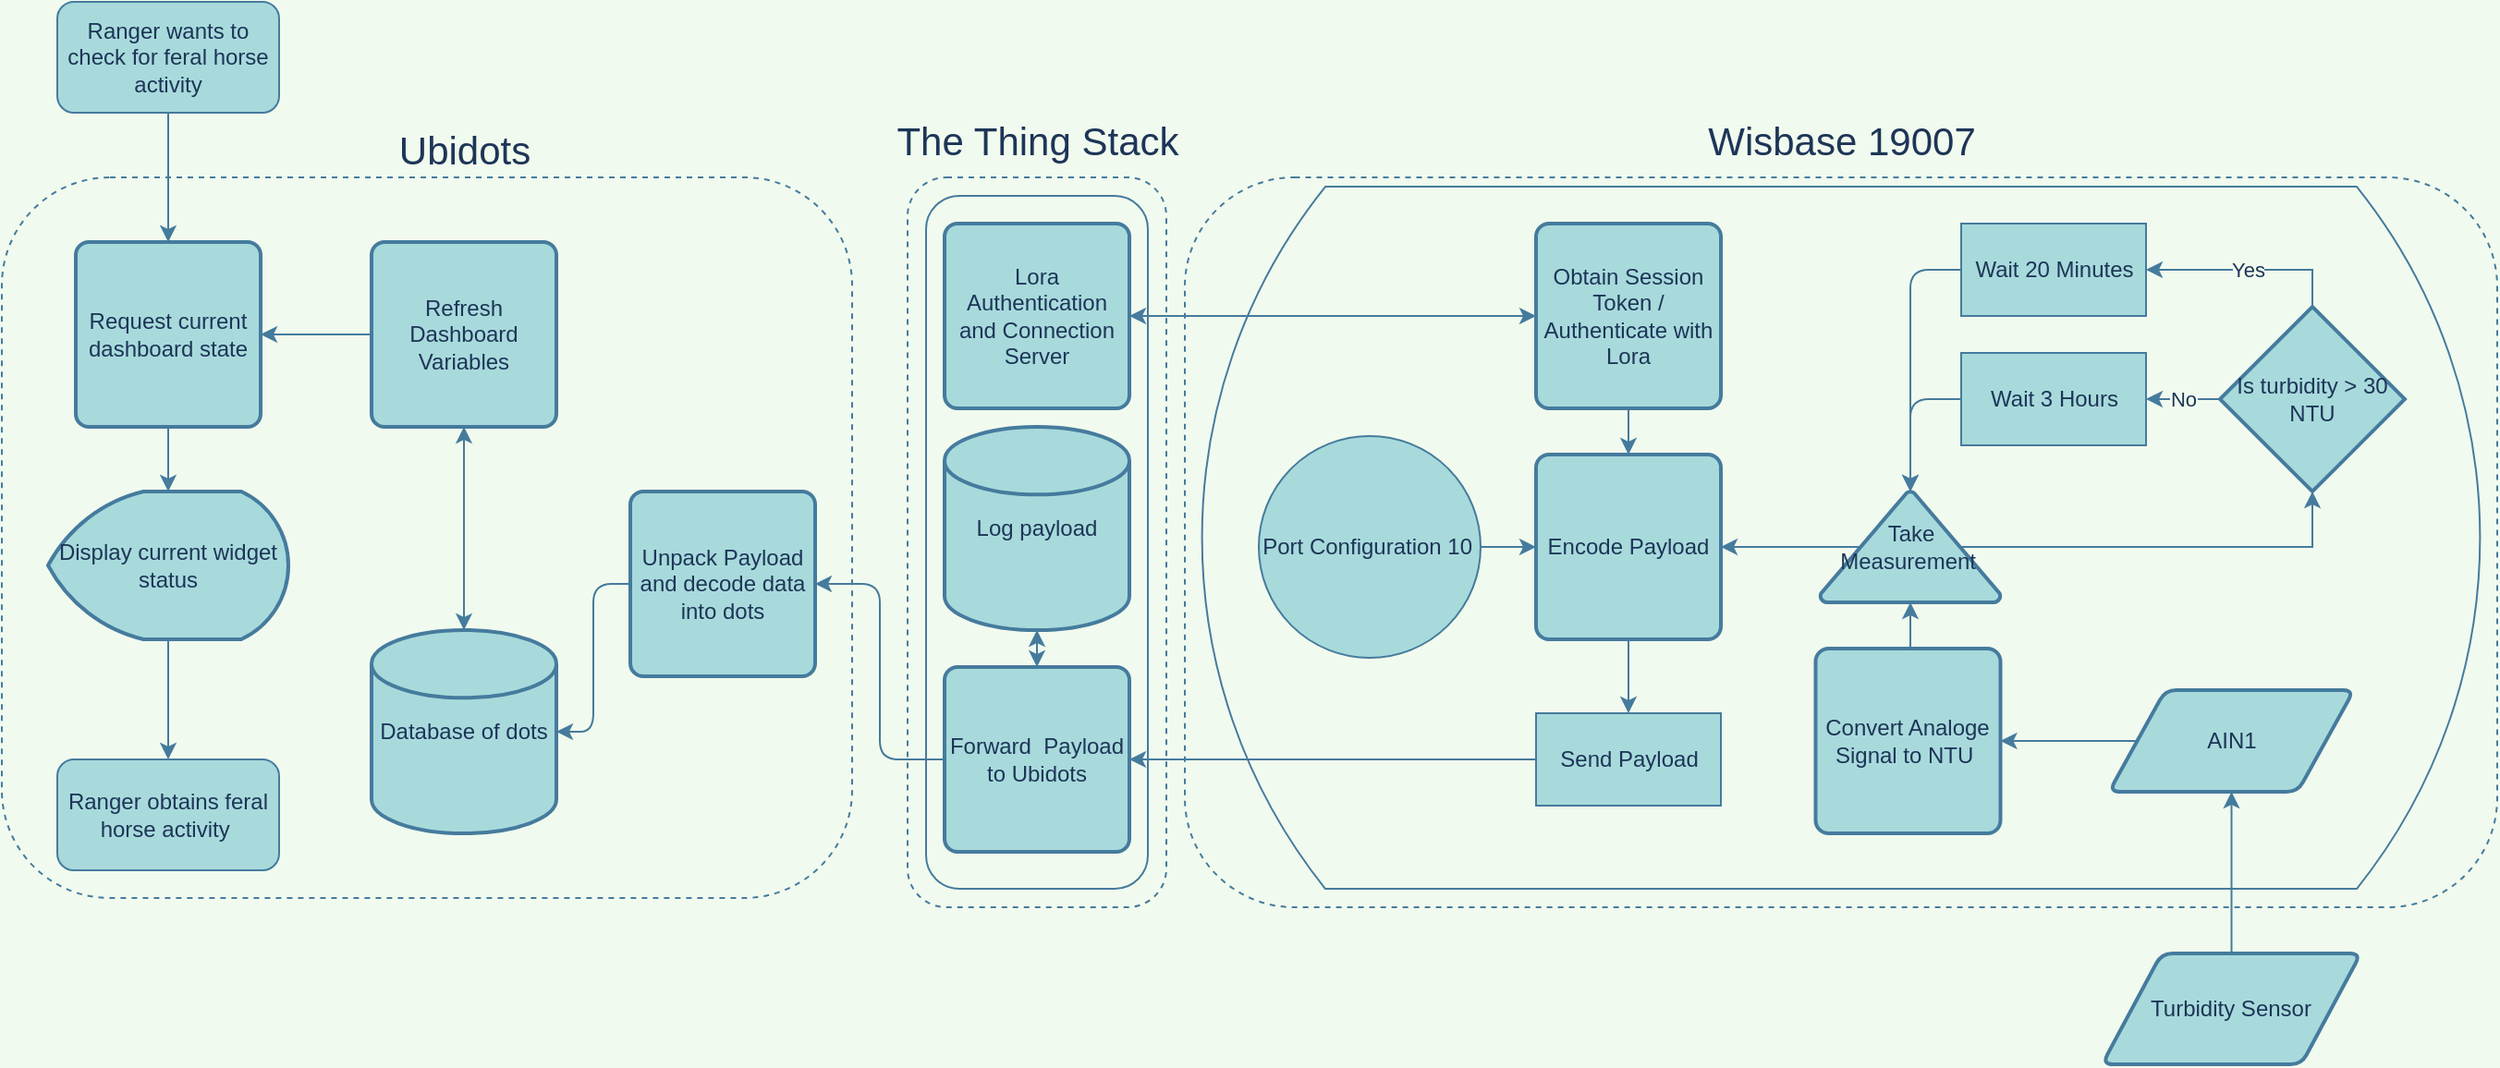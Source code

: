 <mxfile version="20.5.3" type="github">
  <diagram id="7vEmmBMwteaAKaB9VDx5" name="Page-1">
    <mxGraphModel dx="1351" dy="921" grid="1" gridSize="10" guides="1" tooltips="1" connect="1" arrows="1" fold="1" page="1" pageScale="1" pageWidth="827" pageHeight="1169" background="#F1FAEE" math="0" shadow="0">
      <root>
        <mxCell id="0" />
        <mxCell id="1" parent="0" />
        <mxCell id="h1ZjDe2NdXV8PIFrUS9J-82" value="" style="rounded=1;whiteSpace=wrap;html=1;dashed=1;fillColor=none;strokeColor=#457B9D;fontColor=#1D3557;arcSize=15;movable=0;resizable=0;rotatable=0;deletable=0;editable=0;connectable=0;" vertex="1" parent="1">
          <mxGeometry x="10" y="165" width="460" height="390" as="geometry" />
        </mxCell>
        <mxCell id="h1ZjDe2NdXV8PIFrUS9J-64" value="" style="html=1;dashed=0;whitespace=wrap;shape=mxgraph.dfd.loop;labelBackgroundColor=none;strokeColor=#457B9D;fontColor=#1D3557;fillColor=none;sketch=0;movable=0;resizable=0;rotatable=0;deletable=0;editable=0;connectable=0;" vertex="1" parent="1">
          <mxGeometry x="650" y="170" width="710" height="380" as="geometry" />
        </mxCell>
        <mxCell id="h1ZjDe2NdXV8PIFrUS9J-34" value="" style="rounded=1;whiteSpace=wrap;html=1;dashed=1;fillColor=none;strokeColor=#457B9D;fontColor=#1D3557;" vertex="1" parent="1">
          <mxGeometry x="500" y="165" width="140" height="395" as="geometry" />
        </mxCell>
        <mxCell id="h1ZjDe2NdXV8PIFrUS9J-37" value="TTS Server" style="rounded=1;whiteSpace=wrap;html=1;fillColor=none;strokeColor=#457B9D;fontColor=#1D3557;" vertex="1" parent="1">
          <mxGeometry x="510" y="175" width="120" height="375" as="geometry" />
        </mxCell>
        <mxCell id="h1ZjDe2NdXV8PIFrUS9J-2" value="" style="rounded=1;whiteSpace=wrap;html=1;dashed=1;fillColor=none;strokeColor=#457B9D;fontColor=#1D3557;" vertex="1" parent="1">
          <mxGeometry x="650" y="165" width="710" height="395" as="geometry" />
        </mxCell>
        <mxCell id="h1ZjDe2NdXV8PIFrUS9J-46" style="edgeStyle=orthogonalEdgeStyle;rounded=1;orthogonalLoop=1;jettySize=auto;html=1;exitX=0.5;exitY=1;exitDx=0;exitDy=0;entryX=0.5;entryY=0;entryDx=0;entryDy=0;labelBackgroundColor=#F1FAEE;strokeColor=#457B9D;fontColor=#1D3557;" edge="1" parent="1" source="h1ZjDe2NdXV8PIFrUS9J-5" target="h1ZjDe2NdXV8PIFrUS9J-11">
          <mxGeometry relative="1" as="geometry" />
        </mxCell>
        <mxCell id="h1ZjDe2NdXV8PIFrUS9J-5" value="Ranger wants to check for feral horse activity" style="rounded=1;whiteSpace=wrap;html=1;fillColor=#A8DADC;strokeColor=#457B9D;fontColor=#1D3557;" vertex="1" parent="1">
          <mxGeometry x="40" y="70" width="120" height="60" as="geometry" />
        </mxCell>
        <mxCell id="h1ZjDe2NdXV8PIFrUS9J-6" style="edgeStyle=orthogonalEdgeStyle;rounded=1;orthogonalLoop=1;jettySize=auto;html=1;exitX=0;exitY=0.5;exitDx=0;exitDy=0;entryX=1;entryY=0.5;entryDx=0;entryDy=0;startArrow=none;startFill=0;labelBackgroundColor=#F1FAEE;strokeColor=#457B9D;fontColor=#1D3557;" edge="1" parent="1" source="h1ZjDe2NdXV8PIFrUS9J-7" target="h1ZjDe2NdXV8PIFrUS9J-11">
          <mxGeometry relative="1" as="geometry" />
        </mxCell>
        <mxCell id="h1ZjDe2NdXV8PIFrUS9J-7" value="Refresh Dashboard Variables" style="rounded=1;whiteSpace=wrap;html=1;absoluteArcSize=1;arcSize=14;strokeWidth=2;fillColor=#A8DADC;strokeColor=#457B9D;fontColor=#1D3557;" vertex="1" parent="1">
          <mxGeometry x="210" y="200" width="100" height="100" as="geometry" />
        </mxCell>
        <mxCell id="h1ZjDe2NdXV8PIFrUS9J-8" style="edgeStyle=orthogonalEdgeStyle;rounded=1;orthogonalLoop=1;jettySize=auto;html=1;exitX=0.5;exitY=1;exitDx=0;exitDy=0;exitPerimeter=0;entryX=0.5;entryY=0;entryDx=0;entryDy=0;startArrow=none;startFill=0;labelBackgroundColor=#F1FAEE;strokeColor=#457B9D;fontColor=#1D3557;" edge="1" parent="1" source="h1ZjDe2NdXV8PIFrUS9J-9" target="h1ZjDe2NdXV8PIFrUS9J-41">
          <mxGeometry relative="1" as="geometry" />
        </mxCell>
        <mxCell id="h1ZjDe2NdXV8PIFrUS9J-9" value="Display current widget status" style="strokeWidth=2;html=1;shape=mxgraph.flowchart.display;whiteSpace=wrap;fillColor=#A8DADC;strokeColor=#457B9D;fontColor=#1D3557;rounded=1;" vertex="1" parent="1">
          <mxGeometry x="35" y="335" width="130" height="80" as="geometry" />
        </mxCell>
        <mxCell id="h1ZjDe2NdXV8PIFrUS9J-10" style="edgeStyle=orthogonalEdgeStyle;rounded=1;orthogonalLoop=1;jettySize=auto;html=1;exitX=0.5;exitY=1;exitDx=0;exitDy=0;entryX=0.5;entryY=0;entryDx=0;entryDy=0;entryPerimeter=0;startArrow=none;startFill=0;labelBackgroundColor=#F1FAEE;strokeColor=#457B9D;fontColor=#1D3557;" edge="1" parent="1" source="h1ZjDe2NdXV8PIFrUS9J-11" target="h1ZjDe2NdXV8PIFrUS9J-9">
          <mxGeometry relative="1" as="geometry" />
        </mxCell>
        <mxCell id="h1ZjDe2NdXV8PIFrUS9J-11" value="Request current dashboard state" style="rounded=1;whiteSpace=wrap;html=1;absoluteArcSize=1;arcSize=14;strokeWidth=2;fillColor=#A8DADC;strokeColor=#457B9D;fontColor=#1D3557;" vertex="1" parent="1">
          <mxGeometry x="50" y="200" width="100" height="100" as="geometry" />
        </mxCell>
        <mxCell id="h1ZjDe2NdXV8PIFrUS9J-12" style="edgeStyle=orthogonalEdgeStyle;rounded=1;orthogonalLoop=1;jettySize=auto;html=1;exitX=0.5;exitY=0;exitDx=0;exitDy=0;exitPerimeter=0;entryX=0.5;entryY=1;entryDx=0;entryDy=0;startArrow=classic;startFill=1;labelBackgroundColor=#F1FAEE;strokeColor=#457B9D;fontColor=#1D3557;" edge="1" parent="1" source="h1ZjDe2NdXV8PIFrUS9J-13" target="h1ZjDe2NdXV8PIFrUS9J-7">
          <mxGeometry relative="1" as="geometry" />
        </mxCell>
        <mxCell id="h1ZjDe2NdXV8PIFrUS9J-13" value="Database of dots" style="strokeWidth=2;html=1;shape=mxgraph.flowchart.database;whiteSpace=wrap;fillColor=#A8DADC;strokeColor=#457B9D;fontColor=#1D3557;rounded=1;" vertex="1" parent="1">
          <mxGeometry x="210" y="410" width="100" height="110" as="geometry" />
        </mxCell>
        <mxCell id="h1ZjDe2NdXV8PIFrUS9J-14" style="edgeStyle=orthogonalEdgeStyle;rounded=1;orthogonalLoop=1;jettySize=auto;html=1;exitX=0;exitY=0.5;exitDx=0;exitDy=0;entryX=1;entryY=0.5;entryDx=0;entryDy=0;entryPerimeter=0;startArrow=none;startFill=0;labelBackgroundColor=#F1FAEE;strokeColor=#457B9D;fontColor=#1D3557;" edge="1" parent="1" source="h1ZjDe2NdXV8PIFrUS9J-15" target="h1ZjDe2NdXV8PIFrUS9J-13">
          <mxGeometry relative="1" as="geometry" />
        </mxCell>
        <mxCell id="h1ZjDe2NdXV8PIFrUS9J-15" value="Unpack Payload and decode data into dots" style="rounded=1;whiteSpace=wrap;html=1;absoluteArcSize=1;arcSize=14;strokeWidth=2;fillColor=#A8DADC;strokeColor=#457B9D;fontColor=#1D3557;" vertex="1" parent="1">
          <mxGeometry x="350" y="335" width="100" height="100" as="geometry" />
        </mxCell>
        <mxCell id="h1ZjDe2NdXV8PIFrUS9J-16" value="Lora Authentication and Connection Server" style="rounded=1;whiteSpace=wrap;html=1;absoluteArcSize=1;arcSize=14;strokeWidth=2;fillColor=#A8DADC;strokeColor=#457B9D;fontColor=#1D3557;" vertex="1" parent="1">
          <mxGeometry x="520" y="190" width="100" height="100" as="geometry" />
        </mxCell>
        <mxCell id="h1ZjDe2NdXV8PIFrUS9J-17" value="Log payload" style="strokeWidth=2;html=1;shape=mxgraph.flowchart.database;whiteSpace=wrap;fillColor=#A8DADC;strokeColor=#457B9D;fontColor=#1D3557;rounded=1;" vertex="1" parent="1">
          <mxGeometry x="520" y="300" width="100" height="110" as="geometry" />
        </mxCell>
        <mxCell id="h1ZjDe2NdXV8PIFrUS9J-50" style="edgeStyle=orthogonalEdgeStyle;rounded=0;orthogonalLoop=1;jettySize=auto;html=1;exitX=0;exitY=0.5;exitDx=0;exitDy=0;entryX=1;entryY=0.5;entryDx=0;entryDy=0;strokeColor=#457B9D;fontColor=#1D3557;fillColor=#A8DADC;startArrow=classic;startFill=1;labelBackgroundColor=#F1FAEE;" edge="1" parent="1" source="h1ZjDe2NdXV8PIFrUS9J-21" target="h1ZjDe2NdXV8PIFrUS9J-16">
          <mxGeometry relative="1" as="geometry" />
        </mxCell>
        <mxCell id="h1ZjDe2NdXV8PIFrUS9J-58" style="edgeStyle=orthogonalEdgeStyle;rounded=0;orthogonalLoop=1;jettySize=auto;html=1;exitX=0.5;exitY=1;exitDx=0;exitDy=0;entryX=0.5;entryY=0;entryDx=0;entryDy=0;strokeColor=#457B9D;fontColor=#1D3557;startArrow=none;startFill=0;fillColor=#A8DADC;labelBackgroundColor=#F1FAEE;" edge="1" parent="1" source="h1ZjDe2NdXV8PIFrUS9J-21" target="h1ZjDe2NdXV8PIFrUS9J-53">
          <mxGeometry relative="1" as="geometry" />
        </mxCell>
        <mxCell id="h1ZjDe2NdXV8PIFrUS9J-21" value="Obtain Session Token / Authenticate with Lora" style="rounded=1;whiteSpace=wrap;html=1;absoluteArcSize=1;arcSize=14;strokeWidth=2;fillColor=#A8DADC;strokeColor=#457B9D;fontColor=#1D3557;" vertex="1" parent="1">
          <mxGeometry x="840" y="190" width="100" height="100" as="geometry" />
        </mxCell>
        <mxCell id="h1ZjDe2NdXV8PIFrUS9J-67" value="No" style="edgeStyle=orthogonalEdgeStyle;rounded=0;orthogonalLoop=1;jettySize=auto;html=1;exitX=0;exitY=0.5;exitDx=0;exitDy=0;exitPerimeter=0;entryX=1;entryY=0.5;entryDx=0;entryDy=0;strokeColor=#457B9D;fontColor=#1D3557;startArrow=none;startFill=0;fillColor=#A8DADC;labelBackgroundColor=#F1FAEE;" edge="1" parent="1" source="h1ZjDe2NdXV8PIFrUS9J-24" target="h1ZjDe2NdXV8PIFrUS9J-66">
          <mxGeometry relative="1" as="geometry" />
        </mxCell>
        <mxCell id="h1ZjDe2NdXV8PIFrUS9J-74" value="Yes" style="edgeStyle=orthogonalEdgeStyle;rounded=0;orthogonalLoop=1;jettySize=auto;html=1;exitX=0.5;exitY=0;exitDx=0;exitDy=0;exitPerimeter=0;entryX=1;entryY=0.5;entryDx=0;entryDy=0;strokeColor=#457B9D;fontColor=#1D3557;startArrow=none;startFill=0;fillColor=#A8DADC;labelBackgroundColor=#F1FAEE;" edge="1" parent="1" source="h1ZjDe2NdXV8PIFrUS9J-24" target="h1ZjDe2NdXV8PIFrUS9J-65">
          <mxGeometry relative="1" as="geometry" />
        </mxCell>
        <mxCell id="h1ZjDe2NdXV8PIFrUS9J-24" value="Is turbidity &amp;gt; 30 NTU" style="strokeWidth=2;html=1;shape=mxgraph.flowchart.decision;whiteSpace=wrap;fillColor=#A8DADC;strokeColor=#457B9D;fontColor=#1D3557;rounded=1;" vertex="1" parent="1">
          <mxGeometry x="1210" y="235" width="100" height="100" as="geometry" />
        </mxCell>
        <mxCell id="h1ZjDe2NdXV8PIFrUS9J-78" style="edgeStyle=orthogonalEdgeStyle;rounded=0;orthogonalLoop=1;jettySize=auto;html=1;exitX=0;exitY=0.5;exitDx=0;exitDy=0;entryX=1;entryY=0.5;entryDx=0;entryDy=0;strokeColor=#457B9D;fontColor=#1D3557;startArrow=none;startFill=0;fillColor=#A8DADC;labelBackgroundColor=#F1FAEE;" edge="1" parent="1" source="h1ZjDe2NdXV8PIFrUS9J-29" target="h1ZjDe2NdXV8PIFrUS9J-42">
          <mxGeometry relative="1" as="geometry" />
        </mxCell>
        <mxCell id="h1ZjDe2NdXV8PIFrUS9J-29" value="AIN1" style="shape=parallelogram;html=1;strokeWidth=2;perimeter=parallelogramPerimeter;whiteSpace=wrap;rounded=1;arcSize=12;size=0.23;fillColor=#A8DADC;strokeColor=#457B9D;fontColor=#1D3557;" vertex="1" parent="1">
          <mxGeometry x="1150" y="442.5" width="132.5" height="55" as="geometry" />
        </mxCell>
        <mxCell id="h1ZjDe2NdXV8PIFrUS9J-77" style="edgeStyle=orthogonalEdgeStyle;rounded=0;orthogonalLoop=1;jettySize=auto;html=1;exitX=0.5;exitY=0;exitDx=0;exitDy=0;entryX=0.5;entryY=1;entryDx=0;entryDy=0;strokeColor=#457B9D;fontColor=#1D3557;startArrow=none;startFill=0;fillColor=#A8DADC;labelBackgroundColor=#F1FAEE;" edge="1" parent="1" source="h1ZjDe2NdXV8PIFrUS9J-31" target="h1ZjDe2NdXV8PIFrUS9J-29">
          <mxGeometry relative="1" as="geometry" />
        </mxCell>
        <mxCell id="h1ZjDe2NdXV8PIFrUS9J-31" value="Turbidity Sensor" style="shape=parallelogram;html=1;strokeWidth=2;perimeter=parallelogramPerimeter;whiteSpace=wrap;rounded=1;arcSize=12;size=0.23;fillColor=#A8DADC;strokeColor=#457B9D;fontColor=#1D3557;" vertex="1" parent="1">
          <mxGeometry x="1146.25" y="585" width="140" height="60" as="geometry" />
        </mxCell>
        <mxCell id="h1ZjDe2NdXV8PIFrUS9J-35" style="edgeStyle=orthogonalEdgeStyle;rounded=1;orthogonalLoop=1;jettySize=auto;html=1;exitX=0.5;exitY=1;exitDx=0;exitDy=0;exitPerimeter=0;labelBackgroundColor=#F1FAEE;strokeColor=#457B9D;fontColor=#1D3557;" edge="1" parent="1" source="h1ZjDe2NdXV8PIFrUS9J-24" target="h1ZjDe2NdXV8PIFrUS9J-24">
          <mxGeometry relative="1" as="geometry" />
        </mxCell>
        <mxCell id="h1ZjDe2NdXV8PIFrUS9J-38" value="&lt;font style=&quot;font-size: 21px;&quot;&gt;Wisbase 19007&lt;/font&gt;" style="text;html=1;align=center;verticalAlign=middle;resizable=0;points=[];autosize=1;strokeColor=none;fillColor=none;fontColor=#1D3557;rounded=1;" vertex="1" parent="1">
          <mxGeometry x="920" y="125" width="170" height="40" as="geometry" />
        </mxCell>
        <mxCell id="h1ZjDe2NdXV8PIFrUS9J-39" value="&lt;font style=&quot;font-size: 21px;&quot;&gt;The Thing Stack&lt;/font&gt;" style="text;html=1;align=center;verticalAlign=middle;resizable=0;points=[];autosize=1;strokeColor=none;fillColor=none;fontColor=#1D3557;rounded=1;" vertex="1" parent="1">
          <mxGeometry x="480" y="125" width="180" height="40" as="geometry" />
        </mxCell>
        <mxCell id="h1ZjDe2NdXV8PIFrUS9J-41" value="Ranger obtains feral horse activity&amp;nbsp;" style="rounded=1;whiteSpace=wrap;html=1;fillColor=#A8DADC;strokeColor=#457B9D;fontColor=#1D3557;" vertex="1" parent="1">
          <mxGeometry x="40" y="480" width="120" height="60" as="geometry" />
        </mxCell>
        <mxCell id="h1ZjDe2NdXV8PIFrUS9J-79" style="edgeStyle=orthogonalEdgeStyle;rounded=0;orthogonalLoop=1;jettySize=auto;html=1;exitX=0.5;exitY=0;exitDx=0;exitDy=0;entryX=0.5;entryY=1;entryDx=0;entryDy=0;entryPerimeter=0;strokeColor=#457B9D;fontColor=#1D3557;startArrow=none;startFill=0;fillColor=#A8DADC;labelBackgroundColor=#F1FAEE;" edge="1" parent="1" source="h1ZjDe2NdXV8PIFrUS9J-42" target="h1ZjDe2NdXV8PIFrUS9J-51">
          <mxGeometry relative="1" as="geometry" />
        </mxCell>
        <mxCell id="h1ZjDe2NdXV8PIFrUS9J-42" value="Convert Analoge Signal to NTU&amp;nbsp;" style="rounded=1;whiteSpace=wrap;html=1;absoluteArcSize=1;arcSize=14;strokeWidth=2;fillColor=#A8DADC;strokeColor=#457B9D;fontColor=#1D3557;" vertex="1" parent="1">
          <mxGeometry x="991.25" y="420" width="100" height="100" as="geometry" />
        </mxCell>
        <mxCell id="h1ZjDe2NdXV8PIFrUS9J-80" style="edgeStyle=orthogonalEdgeStyle;rounded=0;orthogonalLoop=1;jettySize=auto;html=1;exitX=0.5;exitY=0;exitDx=0;exitDy=0;entryX=0.5;entryY=1;entryDx=0;entryDy=0;entryPerimeter=0;strokeColor=#457B9D;fontColor=#1D3557;startArrow=classic;startFill=1;fillColor=#A8DADC;labelBackgroundColor=#F1FAEE;" edge="1" parent="1" source="h1ZjDe2NdXV8PIFrUS9J-49" target="h1ZjDe2NdXV8PIFrUS9J-17">
          <mxGeometry relative="1" as="geometry" />
        </mxCell>
        <mxCell id="h1ZjDe2NdXV8PIFrUS9J-83" style="edgeStyle=orthogonalEdgeStyle;rounded=1;orthogonalLoop=1;jettySize=auto;html=1;exitX=0;exitY=0.5;exitDx=0;exitDy=0;entryX=1;entryY=0.5;entryDx=0;entryDy=0;strokeColor=#457B9D;fontColor=#1D3557;fillColor=#A8DADC;" edge="1" parent="1" source="h1ZjDe2NdXV8PIFrUS9J-49" target="h1ZjDe2NdXV8PIFrUS9J-15">
          <mxGeometry relative="1" as="geometry" />
        </mxCell>
        <mxCell id="h1ZjDe2NdXV8PIFrUS9J-49" value="Forward &amp;nbsp;Payload to Ubidots" style="rounded=1;whiteSpace=wrap;html=1;absoluteArcSize=1;arcSize=14;strokeWidth=2;fillColor=#A8DADC;strokeColor=#457B9D;fontColor=#1D3557;" vertex="1" parent="1">
          <mxGeometry x="520" y="430" width="100" height="100" as="geometry" />
        </mxCell>
        <mxCell id="h1ZjDe2NdXV8PIFrUS9J-75" style="edgeStyle=orthogonalEdgeStyle;rounded=0;orthogonalLoop=1;jettySize=auto;html=1;exitX=0.22;exitY=0.5;exitDx=0;exitDy=0;exitPerimeter=0;entryX=1;entryY=0.5;entryDx=0;entryDy=0;strokeColor=#457B9D;fontColor=#1D3557;startArrow=none;startFill=0;fillColor=#A8DADC;labelBackgroundColor=#F1FAEE;" edge="1" parent="1" source="h1ZjDe2NdXV8PIFrUS9J-51" target="h1ZjDe2NdXV8PIFrUS9J-53">
          <mxGeometry relative="1" as="geometry" />
        </mxCell>
        <mxCell id="h1ZjDe2NdXV8PIFrUS9J-76" style="edgeStyle=orthogonalEdgeStyle;rounded=0;orthogonalLoop=1;jettySize=auto;html=1;exitX=0.78;exitY=0.5;exitDx=0;exitDy=0;exitPerimeter=0;entryX=0.5;entryY=1;entryDx=0;entryDy=0;entryPerimeter=0;strokeColor=#457B9D;fontColor=#1D3557;startArrow=none;startFill=0;fillColor=#A8DADC;labelBackgroundColor=#F1FAEE;" edge="1" parent="1" source="h1ZjDe2NdXV8PIFrUS9J-51" target="h1ZjDe2NdXV8PIFrUS9J-24">
          <mxGeometry relative="1" as="geometry" />
        </mxCell>
        <mxCell id="h1ZjDe2NdXV8PIFrUS9J-51" value="&lt;span style=&quot;caret-color: rgb(29, 53, 87); color: rgb(29, 53, 87); font-family: Helvetica; font-size: 12px; font-style: normal; font-variant-caps: normal; font-weight: 400; letter-spacing: normal; text-align: center; text-indent: 0px; text-transform: none; word-spacing: 0px; -webkit-text-stroke-width: 0px; text-decoration: none; float: none; display: inline !important;&quot;&gt;Take Measurement&amp;nbsp;&lt;/span&gt;" style="strokeWidth=2;html=1;shape=mxgraph.flowchart.extract_or_measurement;whiteSpace=wrap;strokeColor=#457B9D;fontColor=#1D3557;fillColor=#A8DADC;labelBackgroundColor=none;" vertex="1" parent="1">
          <mxGeometry x="993.75" y="335" width="97.5" height="60" as="geometry" />
        </mxCell>
        <mxCell id="h1ZjDe2NdXV8PIFrUS9J-59" style="edgeStyle=orthogonalEdgeStyle;rounded=0;orthogonalLoop=1;jettySize=auto;html=1;exitX=0.5;exitY=1;exitDx=0;exitDy=0;entryX=0.5;entryY=0;entryDx=0;entryDy=0;strokeColor=#457B9D;fontColor=#1D3557;startArrow=none;startFill=0;fillColor=#A8DADC;labelBackgroundColor=#F1FAEE;" edge="1" parent="1" source="h1ZjDe2NdXV8PIFrUS9J-53" target="h1ZjDe2NdXV8PIFrUS9J-54">
          <mxGeometry relative="1" as="geometry" />
        </mxCell>
        <mxCell id="h1ZjDe2NdXV8PIFrUS9J-53" value="Encode Payload" style="rounded=1;whiteSpace=wrap;html=1;absoluteArcSize=1;arcSize=14;strokeWidth=2;labelBackgroundColor=none;strokeColor=#457B9D;fontColor=#1D3557;fillColor=#A8DADC;" vertex="1" parent="1">
          <mxGeometry x="840" y="315" width="100" height="100" as="geometry" />
        </mxCell>
        <mxCell id="h1ZjDe2NdXV8PIFrUS9J-55" style="edgeStyle=orthogonalEdgeStyle;rounded=0;orthogonalLoop=1;jettySize=auto;html=1;exitX=0;exitY=0.5;exitDx=0;exitDy=0;entryX=1;entryY=0.5;entryDx=0;entryDy=0;strokeColor=#457B9D;fontColor=#1D3557;startArrow=none;startFill=0;fillColor=#A8DADC;labelBackgroundColor=#F1FAEE;" edge="1" parent="1" source="h1ZjDe2NdXV8PIFrUS9J-54" target="h1ZjDe2NdXV8PIFrUS9J-49">
          <mxGeometry relative="1" as="geometry" />
        </mxCell>
        <mxCell id="h1ZjDe2NdXV8PIFrUS9J-54" value="Send Payload" style="html=1;dashed=0;whitespace=wrap;labelBackgroundColor=none;strokeColor=#457B9D;fontColor=#1D3557;fillColor=#A8DADC;" vertex="1" parent="1">
          <mxGeometry x="840" y="455" width="100" height="50" as="geometry" />
        </mxCell>
        <mxCell id="h1ZjDe2NdXV8PIFrUS9J-63" style="edgeStyle=orthogonalEdgeStyle;rounded=0;orthogonalLoop=1;jettySize=auto;html=1;exitX=1;exitY=0.5;exitDx=0;exitDy=0;entryX=0;entryY=0.5;entryDx=0;entryDy=0;strokeColor=#457B9D;fontColor=#1D3557;startArrow=none;startFill=0;fillColor=#A8DADC;labelBackgroundColor=#F1FAEE;" edge="1" parent="1" source="h1ZjDe2NdXV8PIFrUS9J-62" target="h1ZjDe2NdXV8PIFrUS9J-53">
          <mxGeometry relative="1" as="geometry" />
        </mxCell>
        <mxCell id="h1ZjDe2NdXV8PIFrUS9J-62" value="Port Configuration 10&amp;nbsp;" style="shape=ellipse;html=1;dashed=0;whitespace=wrap;aspect=fixed;perimeter=ellipsePerimeter;labelBackgroundColor=none;strokeColor=#457B9D;fontColor=#1D3557;fillColor=#A8DADC;" vertex="1" parent="1">
          <mxGeometry x="690" y="305" width="120" height="120" as="geometry" />
        </mxCell>
        <mxCell id="h1ZjDe2NdXV8PIFrUS9J-86" style="edgeStyle=orthogonalEdgeStyle;rounded=1;orthogonalLoop=1;jettySize=auto;html=1;exitX=0;exitY=0.5;exitDx=0;exitDy=0;entryX=0.5;entryY=0;entryDx=0;entryDy=0;entryPerimeter=0;strokeColor=#457B9D;fontSize=21;fontColor=#1D3557;fillColor=#A8DADC;" edge="1" parent="1" source="h1ZjDe2NdXV8PIFrUS9J-66" target="h1ZjDe2NdXV8PIFrUS9J-51">
          <mxGeometry relative="1" as="geometry" />
        </mxCell>
        <mxCell id="h1ZjDe2NdXV8PIFrUS9J-66" value="Wait 3 Hours" style="html=1;dashed=0;whitespace=wrap;labelBackgroundColor=none;sketch=0;strokeColor=#457B9D;fontColor=#1D3557;fillColor=#A8DADC;" vertex="1" parent="1">
          <mxGeometry x="1070" y="260" width="100" height="50" as="geometry" />
        </mxCell>
        <mxCell id="h1ZjDe2NdXV8PIFrUS9J-85" style="edgeStyle=orthogonalEdgeStyle;rounded=1;orthogonalLoop=1;jettySize=auto;html=1;exitX=0;exitY=0.5;exitDx=0;exitDy=0;entryX=0.5;entryY=0;entryDx=0;entryDy=0;entryPerimeter=0;strokeColor=#457B9D;fontSize=21;fontColor=#1D3557;fillColor=#A8DADC;" edge="1" parent="1" source="h1ZjDe2NdXV8PIFrUS9J-65" target="h1ZjDe2NdXV8PIFrUS9J-51">
          <mxGeometry relative="1" as="geometry" />
        </mxCell>
        <mxCell id="h1ZjDe2NdXV8PIFrUS9J-65" value="Wait 20 Minutes" style="html=1;dashed=0;whitespace=wrap;labelBackgroundColor=none;sketch=0;strokeColor=#457B9D;fontColor=#1D3557;fillColor=#A8DADC;" vertex="1" parent="1">
          <mxGeometry x="1070" y="190" width="100" height="50" as="geometry" />
        </mxCell>
        <mxCell id="h1ZjDe2NdXV8PIFrUS9J-84" value="&lt;font style=&quot;font-size: 21px;&quot;&gt;Ubidots&lt;/font&gt;" style="text;html=1;align=center;verticalAlign=middle;resizable=0;points=[];autosize=1;strokeColor=none;fillColor=none;fontColor=#1D3557;" vertex="1" parent="1">
          <mxGeometry x="215" y="130" width="90" height="40" as="geometry" />
        </mxCell>
      </root>
    </mxGraphModel>
  </diagram>
</mxfile>
